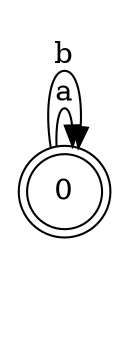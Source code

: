 digraph n2_1 {
__start0 [label="" shape="none"];

rankdir=LR;
size="8,5";

s0 [style="rounded,filled", color="black", fillcolor="white" shape="doublecircle", label="0"];
s0 -> s0 [label="a"];
s0 -> s0 [label="b"];

}